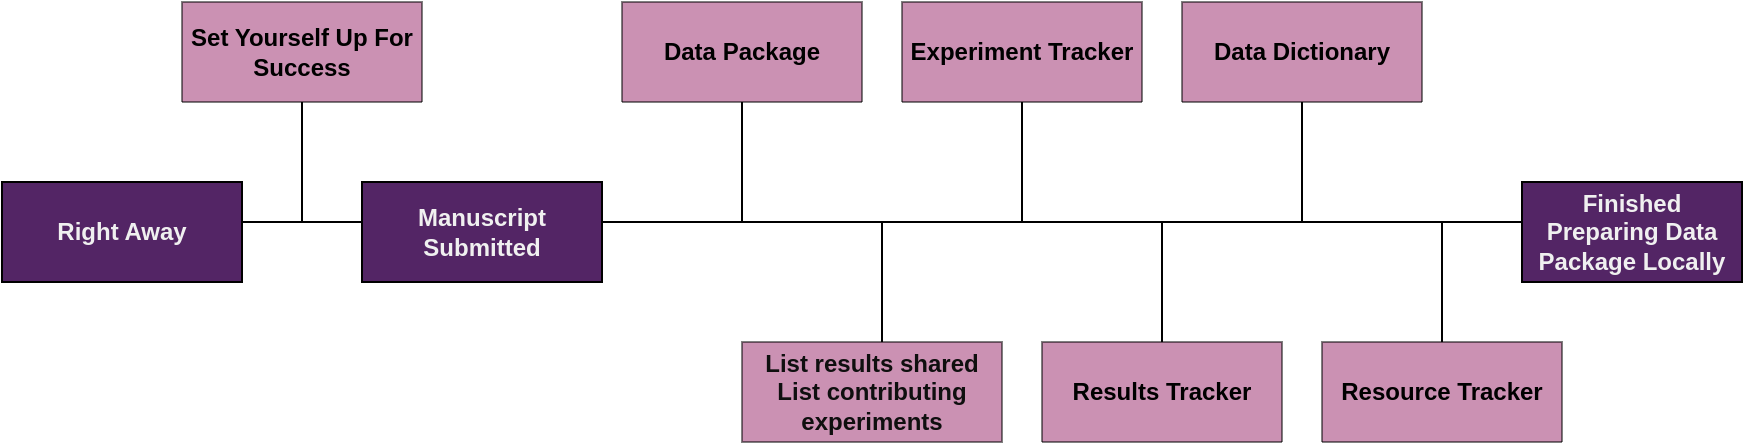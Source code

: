 <mxfile>
    <diagram id="kfqbYSQvsbw34wrSjgwR" name="Page-1">
        <mxGraphModel dx="1185" dy="787" grid="1" gridSize="10" guides="1" tooltips="1" connect="1" arrows="1" fold="1" page="1" pageScale="1" pageWidth="850" pageHeight="1100" math="0" shadow="0">
            <root>
                <mxCell id="0"/>
                <mxCell id="1" parent="0"/>
                <mxCell id="2" value="" style="endArrow=none;html=1;rounded=0;" parent="1" edge="1">
                    <mxGeometry width="50" height="50" relative="1" as="geometry">
                        <mxPoint x="10" y="400" as="sourcePoint"/>
                        <mxPoint x="863" y="400" as="targetPoint"/>
                    </mxGeometry>
                </mxCell>
                <UserObject label="Manuscript &lt;br&gt;Submitted" link="#what-to-do-when-your-manuscript-is-finalized" id="4">
                    <mxCell style="rounded=0;whiteSpace=wrap;html=1;fillColor=#532565;fontColor=#F0F0F0;fontStyle=1;glass=0;shadow=0;" parent="1" vertex="1">
                        <mxGeometry x="180" y="380" width="120" height="50" as="geometry"/>
                    </mxCell>
                </UserObject>
                <mxCell id="5" value="Finished Preparing Data Package Locally" style="rounded=0;whiteSpace=wrap;html=1;fillColor=#532565;fontColor=#F0F0F0;fontStyle=1;glass=0;" parent="1" vertex="1">
                    <mxGeometry x="760" y="380" width="110" height="50" as="geometry"/>
                </mxCell>
                <UserObject label="List results shared&lt;br&gt;List contributing experiments" link="#make-a-list-of-results-shared-and-contributing-experiments" id="10">
                    <mxCell style="rounded=0;whiteSpace=wrap;html=1;fillColor=#982568;fontColor=#0F0F0F;fontStyle=1;opacity=50;" parent="1" vertex="1">
                        <mxGeometry x="370" y="460" width="130" height="50" as="geometry"/>
                    </mxCell>
                </UserObject>
                <mxCell id="24" value="" style="endArrow=none;html=1;fontColor=#0F0F0F;rounded=0;" parent="1" edge="1">
                    <mxGeometry width="50" height="50" relative="1" as="geometry">
                        <mxPoint x="370" y="400" as="sourcePoint"/>
                        <mxPoint x="370" y="340" as="targetPoint"/>
                    </mxGeometry>
                </mxCell>
                <mxCell id="25" value="" style="endArrow=none;html=1;fontColor=#0F0F0F;rounded=0;" parent="1" edge="1">
                    <mxGeometry width="50" height="50" relative="1" as="geometry">
                        <mxPoint x="510" y="400" as="sourcePoint"/>
                        <mxPoint x="510" y="340" as="targetPoint"/>
                    </mxGeometry>
                </mxCell>
                <mxCell id="26" value="" style="endArrow=none;html=1;fontColor=#0F0F0F;rounded=0;" parent="1" edge="1">
                    <mxGeometry width="50" height="50" relative="1" as="geometry">
                        <mxPoint x="650" y="400" as="sourcePoint"/>
                        <mxPoint x="650" y="340" as="targetPoint"/>
                    </mxGeometry>
                </mxCell>
                <mxCell id="28" value="" style="endArrow=none;html=1;fontColor=#0F0F0F;rounded=0;" parent="1" edge="1">
                    <mxGeometry width="50" height="50" relative="1" as="geometry">
                        <mxPoint x="440" y="400" as="sourcePoint"/>
                        <mxPoint x="440" y="460" as="targetPoint"/>
                    </mxGeometry>
                </mxCell>
                <mxCell id="31" value="" style="endArrow=none;html=1;fontColor=#0F0F0F;rounded=0;" parent="1" edge="1">
                    <mxGeometry width="50" height="50" relative="1" as="geometry">
                        <mxPoint x="580" y="400" as="sourcePoint"/>
                        <mxPoint x="580" y="460" as="targetPoint"/>
                    </mxGeometry>
                </mxCell>
                <mxCell id="34" value="" style="endArrow=none;html=1;fontColor=#0F0F0F;rounded=0;" parent="1" edge="1">
                    <mxGeometry width="50" height="50" relative="1" as="geometry">
                        <mxPoint x="720" y="400" as="sourcePoint"/>
                        <mxPoint x="720" y="460" as="targetPoint"/>
                    </mxGeometry>
                </mxCell>
                <UserObject label="&lt;b&gt;Experiment Tracker&lt;/b&gt;" link="#start-your-experiment-tracker" id="41">
                    <mxCell style="swimlane;fontStyle=0;childLayout=stackLayout;horizontal=1;startSize=50;horizontalStack=0;resizeParent=1;resizeParentMax=0;resizeLast=0;collapsible=1;marginBottom=0;whiteSpace=wrap;html=1;rounded=0;shadow=0;glass=0;fillColor=#982568;gradientColor=none;gradientDirection=radial;opacity=50;" parent="1" vertex="1" collapsed="1">
                        <mxGeometry x="450" y="290" width="120" height="50" as="geometry">
                            <mxRectangle x="450" y="290" width="120" height="110" as="alternateBounds"/>
                        </mxGeometry>
                    </mxCell>
                </UserObject>
                <mxCell id="42" value="Document contributing experiments" style="text;strokeColor=default;fillColor=#FFFFFF;align=center;verticalAlign=middle;spacingLeft=4;spacingRight=4;overflow=hidden;points=[[0,0.5],[1,0.5]];portConstraint=eastwest;rotatable=0;whiteSpace=wrap;html=1;rounded=0;shadow=0;glass=0;" parent="41" vertex="1">
                    <mxGeometry y="50" width="120" height="60" as="geometry"/>
                </mxCell>
                <UserObject label="&lt;b&gt;Data Package&lt;/b&gt;" link="#initialize-your-data-package" id="45">
                    <mxCell style="swimlane;fontStyle=0;childLayout=stackLayout;horizontal=1;startSize=50;horizontalStack=0;resizeParent=1;resizeParentMax=0;resizeLast=0;collapsible=1;marginBottom=0;whiteSpace=wrap;html=1;rounded=0;shadow=0;glass=0;fillColor=#982568;gradientColor=none;gradientDirection=radial;opacity=50;movable=1;resizable=1;rotatable=1;deletable=1;editable=1;connectable=1;noLabel=0;expand=1;" parent="1" vertex="1" collapsed="1">
                        <mxGeometry x="310" y="290" width="120" height="50" as="geometry">
                            <mxRectangle x="310" y="290" width="120" height="110" as="alternateBounds"/>
                        </mxGeometry>
                    </mxCell>
                </UserObject>
                <mxCell id="46" value="Initialize data package" style="text;strokeColor=default;fillColor=#FFFFFF;align=center;verticalAlign=middle;spacingLeft=4;spacingRight=4;overflow=hidden;points=[[0,0.5],[1,0.5]];portConstraint=eastwest;rotatable=0;whiteSpace=wrap;html=1;rounded=0;shadow=0;glass=0;" parent="45" vertex="1">
                    <mxGeometry y="50" width="120" height="60" as="geometry"/>
                </mxCell>
                <UserObject label="&lt;b&gt;Results Tracker&lt;/b&gt;" link="#start-your-results-trackers-one-per-manuscript-or-report" id="48">
                    <mxCell style="swimlane;fontStyle=0;childLayout=stackLayout;horizontal=1;startSize=50;horizontalStack=0;resizeParent=1;resizeParentMax=0;resizeLast=0;collapsible=1;marginBottom=0;whiteSpace=wrap;html=1;rounded=0;shadow=0;glass=0;fillColor=#982568;gradientColor=none;gradientDirection=radial;opacity=50;" parent="1" vertex="1" collapsed="1">
                        <mxGeometry x="520" y="460" width="120" height="50" as="geometry">
                            <mxRectangle x="520" y="460" width="120" height="140" as="alternateBounds"/>
                        </mxGeometry>
                    </mxCell>
                </UserObject>
                <mxCell id="49" value="For each shared result, document the files the result depends upon (e.g., processed data, code, etc.)" style="text;strokeColor=default;fillColor=#FFFFFF;align=left;verticalAlign=middle;spacingLeft=4;spacingRight=4;overflow=hidden;points=[[0,0.5],[1,0.5]];portConstraint=eastwest;rotatable=0;whiteSpace=wrap;html=1;rounded=0;shadow=0;glass=0;" parent="48" vertex="1">
                    <mxGeometry y="50" width="120" height="90" as="geometry"/>
                </mxCell>
                <UserObject label="&lt;b&gt;Resource Tracker&lt;/b&gt;" link="#start-your-resource-tracker" id="50">
                    <mxCell style="swimlane;fontStyle=0;childLayout=stackLayout;horizontal=1;startSize=50;horizontalStack=0;resizeParent=1;resizeParentMax=0;resizeLast=0;collapsible=1;marginBottom=0;whiteSpace=wrap;html=1;rounded=0;shadow=0;glass=0;fillColor=#982568;gradientColor=none;gradientDirection=radial;opacity=50;swimlaneLine=1;" parent="1" vertex="1" collapsed="1">
                        <mxGeometry x="660" y="460" width="120" height="50" as="geometry">
                            <mxRectangle x="660" y="460" width="190" height="340" as="alternateBounds"/>
                        </mxGeometry>
                    </mxCell>
                </UserObject>
                <mxCell id="51" value="&lt;b&gt;Step 1&lt;/b&gt;: Add your manuscript and results tracker, documenting their location and association (e.g., your manuscript depends on your results tracker." style="text;strokeColor=default;fillColor=#FFFFFF;align=left;verticalAlign=middle;spacingLeft=4;spacingRight=4;overflow=hidden;points=[[0,0.5],[1,0.5]];portConstraint=eastwest;rotatable=0;whiteSpace=wrap;html=1;rounded=0;shadow=0;glass=0;" parent="50" vertex="1">
                    <mxGeometry y="50" width="190" height="90" as="geometry"/>
                </mxCell>
                <mxCell id="53" value="&lt;b&gt;Step 2&lt;/b&gt;: For each file that a shared result depends upon, document any dependencies (e.g., data dictionary, raw data, code, protocol, etc.)" style="text;strokeColor=default;fillColor=#FFFFFF;align=left;verticalAlign=middle;spacingLeft=4;spacingRight=4;overflow=hidden;points=[[0,0.5],[1,0.5]];portConstraint=eastwest;rotatable=0;whiteSpace=wrap;html=1;rounded=0;shadow=0;glass=0;" parent="50" vertex="1">
                    <mxGeometry y="140" width="190" height="90" as="geometry"/>
                </mxCell>
                <mxCell id="52" value="&lt;b&gt;Step 3&lt;/b&gt;: For each file documented as a resource:&lt;br&gt;1) Create a data dictionary if tabular data&lt;br&gt;2) Document any dependencies&lt;br&gt;Continue until there are no more dependencies to document." style="text;strokeColor=default;fillColor=#FFFFFF;align=left;verticalAlign=middle;spacingLeft=4;spacingRight=4;overflow=hidden;points=[[0,0.5],[1,0.5]];portConstraint=eastwest;rotatable=0;whiteSpace=wrap;html=1;rounded=0;shadow=0;glass=0;" parent="50" vertex="1">
                    <mxGeometry y="230" width="190" height="110" as="geometry"/>
                </mxCell>
                <UserObject label="&lt;b&gt;Data Dictionary&lt;/b&gt;" link="#create-your-data-dictionaries" id="54">
                    <mxCell style="swimlane;fontStyle=0;childLayout=stackLayout;horizontal=1;startSize=50;horizontalStack=0;resizeParent=1;resizeParentMax=0;resizeLast=0;collapsible=1;marginBottom=0;whiteSpace=wrap;html=1;rounded=0;shadow=0;glass=0;fillColor=#982568;gradientColor=none;gradientDirection=radial;opacity=50;arcSize=15;swimlaneFillColor=none;" parent="1" vertex="1" collapsed="1">
                        <mxGeometry x="590" y="290" width="120" height="50" as="geometry">
                            <mxRectangle x="590" y="290" width="120" height="130" as="alternateBounds"/>
                        </mxGeometry>
                    </mxCell>
                </UserObject>
                <mxCell id="55" value="If any shared result depends upon a tabular data file, document the variables in that file." style="text;strokeColor=default;fillColor=#FFFFFF;align=left;verticalAlign=middle;spacingLeft=4;spacingRight=4;overflow=hidden;points=[[0,0.5],[1,0.5]];portConstraint=eastwest;rotatable=0;whiteSpace=wrap;html=1;rounded=0;shadow=0;glass=0;" parent="54" vertex="1">
                    <mxGeometry y="50" width="120" height="80" as="geometry"/>
                </mxCell>
                <mxCell id="58" value="" style="endArrow=none;html=1;fontColor=#0F0F0F;rounded=0;" parent="1" edge="1">
                    <mxGeometry width="50" height="50" relative="1" as="geometry">
                        <mxPoint x="150" y="340" as="sourcePoint"/>
                        <mxPoint x="150" y="400" as="targetPoint"/>
                    </mxGeometry>
                </mxCell>
                <UserObject label="Right Away" link="#what-to-do-when-your-manuscript-is-finalized" id="68">
                    <mxCell style="rounded=0;whiteSpace=wrap;html=1;fillColor=#532565;fontColor=#F0F0F0;fontStyle=1;glass=0;shadow=0;" parent="1" vertex="1">
                        <mxGeometry y="380" width="120" height="50" as="geometry"/>
                    </mxCell>
                </UserObject>
                <UserObject label="&lt;b&gt;Set Yourself Up For Success&lt;/b&gt;" link="#what-to-do-right-away" id="56">
                    <mxCell style="swimlane;fontStyle=0;childLayout=stackLayout;horizontal=1;startSize=50;horizontalStack=0;resizeParent=1;resizeParentMax=0;resizeLast=0;collapsible=1;marginBottom=0;whiteSpace=wrap;html=1;rounded=0;shadow=0;glass=0;fillColor=#982568;gradientColor=none;gradientDirection=radial;opacity=50;" parent="1" vertex="1" collapsed="1">
                        <mxGeometry x="90" y="290" width="120" height="50" as="geometry">
                            <mxRectangle x="90" y="290" width="120" height="150" as="alternateBounds"/>
                        </mxGeometry>
                    </mxCell>
                </UserObject>
                <mxCell id="57" value="&lt;span style=&quot;&quot;&gt;1. Make sure all files are accessible&lt;/span&gt;" style="text;strokeColor=default;fillColor=#FFFFFF;align=left;verticalAlign=middle;spacingLeft=4;spacingRight=4;overflow=hidden;points=[[0,0.5],[1,0.5]];portConstraint=eastwest;rotatable=0;whiteSpace=wrap;html=1;rounded=0;shadow=0;glass=0;" parent="56" vertex="1">
                    <mxGeometry y="50" width="120" height="40" as="geometry"/>
                </mxCell>
                <mxCell id="67" value="&lt;span style=&quot;&quot;&gt;2. Finalize existing resource file names/ paths&lt;/span&gt;" style="text;strokeColor=default;fillColor=#FFFFFF;align=left;verticalAlign=middle;spacingLeft=4;spacingRight=4;overflow=hidden;points=[[0,0.5],[1,0.5]];portConstraint=eastwest;rotatable=0;whiteSpace=wrap;html=1;rounded=0;shadow=0;glass=0;" parent="56" vertex="1">
                    <mxGeometry y="90" width="120" height="60" as="geometry"/>
                </mxCell>
            </root>
        </mxGraphModel>
    </diagram>
</mxfile>